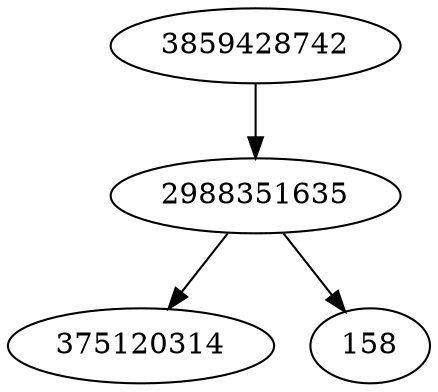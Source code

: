 strict digraph  {
375120314;
3859428742;
2988351635;
158;
3859428742 -> 2988351635;
2988351635 -> 375120314;
2988351635 -> 158;
}
